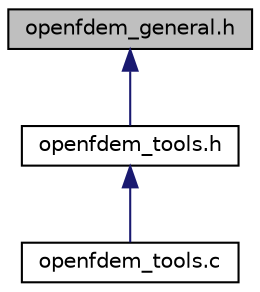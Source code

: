 digraph "openfdem_general.h"
{
 // LATEX_PDF_SIZE
  edge [fontname="Helvetica",fontsize="10",labelfontname="Helvetica",labelfontsize="10"];
  node [fontname="Helvetica",fontsize="10",shape=record];
  Node1 [label="openfdem_general.h",height=0.2,width=0.4,color="black", fillcolor="grey75", style="filled", fontcolor="black",tooltip=" "];
  Node1 -> Node2 [dir="back",color="midnightblue",fontsize="10",style="solid"];
  Node2 [label="openfdem_tools.h",height=0.2,width=0.4,color="black", fillcolor="white", style="filled",URL="$openfdem__tools_8h.html",tooltip=" "];
  Node2 -> Node3 [dir="back",color="midnightblue",fontsize="10",style="solid"];
  Node3 [label="openfdem_tools.c",height=0.2,width=0.4,color="black", fillcolor="white", style="filled",URL="$openfdem__tools_8c.html",tooltip=" "];
}
